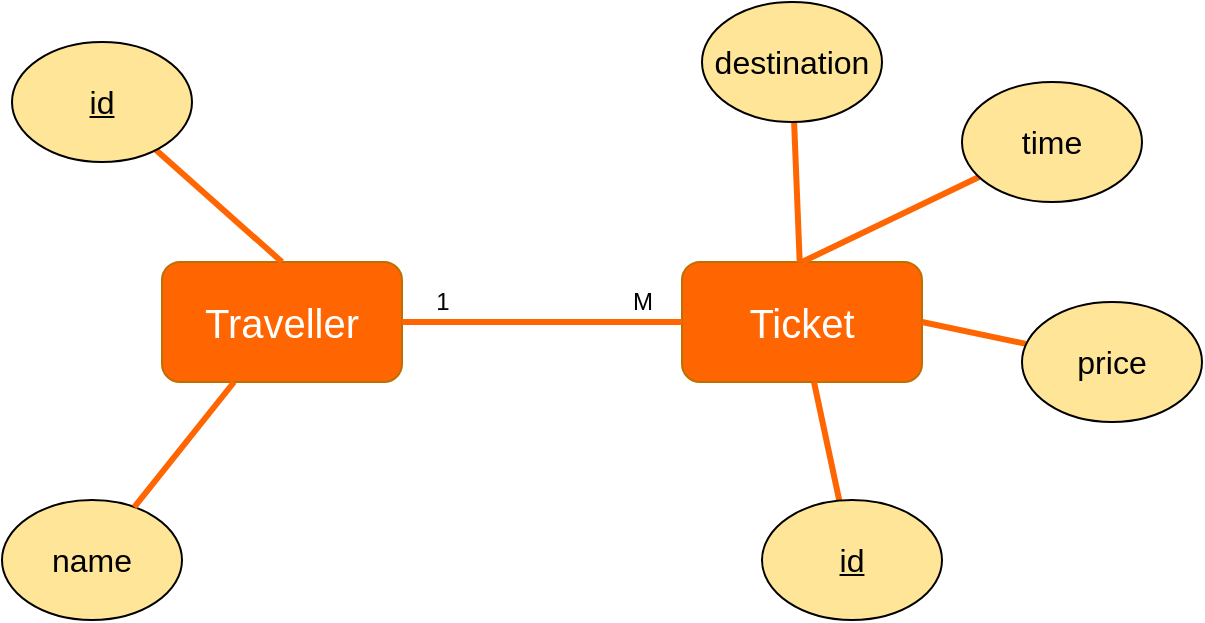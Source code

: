 <mxfile version="16.2.7" type="github"><diagram id="Arsce1lhnxzf3GvLfII_" name="第1頁"><mxGraphModel dx="1422" dy="744" grid="1" gridSize="10" guides="1" tooltips="1" connect="1" arrows="1" fold="1" page="1" pageScale="1" pageWidth="1169" pageHeight="827" math="0" shadow="0"><root><mxCell id="0"/><mxCell id="1" parent="0"/><mxCell id="E4SNyfFL3VlagMdcjmCh-1" value="Traveller" style="rounded=1;whiteSpace=wrap;html=1;fillColor=#FF6602;strokeColor=#BD7000;fontColor=#FFFFFF;fontSize=20;" parent="1" vertex="1"><mxGeometry x="360" y="270" width="120" height="60" as="geometry"/></mxCell><mxCell id="E4SNyfFL3VlagMdcjmCh-4" value="1" style="text;html=1;align=center;verticalAlign=middle;resizable=0;points=[];autosize=1;strokeColor=none;fillColor=none;" parent="1" vertex="1"><mxGeometry x="490" y="280" width="20" height="20" as="geometry"/></mxCell><mxCell id="E4SNyfFL3VlagMdcjmCh-5" value="&lt;div&gt;M&lt;/div&gt;" style="text;html=1;align=center;verticalAlign=middle;resizable=0;points=[];autosize=1;strokeColor=none;fillColor=none;" parent="1" vertex="1"><mxGeometry x="590" y="280" width="20" height="20" as="geometry"/></mxCell><mxCell id="E4SNyfFL3VlagMdcjmCh-12" style="edgeStyle=none;rounded=0;orthogonalLoop=1;jettySize=auto;html=1;entryX=0.5;entryY=0;entryDx=0;entryDy=0;fontSize=16;fontColor=#FFFFFF;endArrow=none;endFill=0;strokeColor=#FF6602;strokeWidth=3;" parent="1" source="E4SNyfFL3VlagMdcjmCh-6" target="E4SNyfFL3VlagMdcjmCh-1" edge="1"><mxGeometry relative="1" as="geometry"/></mxCell><mxCell id="E4SNyfFL3VlagMdcjmCh-6" value="&lt;u&gt;id&lt;/u&gt;" style="ellipse;whiteSpace=wrap;html=1;fillColor=#FFE598;fontSize=16;" parent="1" vertex="1"><mxGeometry x="285" y="160" width="90" height="60" as="geometry"/></mxCell><mxCell id="E4SNyfFL3VlagMdcjmCh-9" value="Ticket" style="rounded=1;whiteSpace=wrap;html=1;fillColor=#FF6602;strokeColor=#BD7000;fontColor=#FFFFFF;fontSize=20;" parent="1" vertex="1"><mxGeometry x="620" y="270" width="120" height="60" as="geometry"/></mxCell><mxCell id="E4SNyfFL3VlagMdcjmCh-10" value="name" style="ellipse;whiteSpace=wrap;html=1;fillColor=#FFE598;fontSize=16;" parent="1" vertex="1"><mxGeometry x="280" y="389" width="90" height="60" as="geometry"/></mxCell><mxCell id="E4SNyfFL3VlagMdcjmCh-26" style="edgeStyle=none;rounded=0;orthogonalLoop=1;jettySize=auto;html=1;fontSize=16;fontColor=#FFFFFF;endArrow=none;endFill=0;strokeColor=#FF6602;strokeWidth=3;" parent="1" source="E4SNyfFL3VlagMdcjmCh-19" edge="1"><mxGeometry relative="1" as="geometry"><mxPoint x="686" y="330" as="targetPoint"/></mxGeometry></mxCell><mxCell id="E4SNyfFL3VlagMdcjmCh-19" value="id" style="ellipse;whiteSpace=wrap;html=1;fillColor=#FFE598;fontSize=16;fontStyle=4" parent="1" vertex="1"><mxGeometry x="660" y="389" width="90" height="60" as="geometry"/></mxCell><mxCell id="E4SNyfFL3VlagMdcjmCh-27" style="edgeStyle=none;rounded=0;orthogonalLoop=1;jettySize=auto;html=1;entryX=1;entryY=0.5;entryDx=0;entryDy=0;fontSize=16;fontColor=#FFFFFF;endArrow=none;endFill=0;strokeColor=#FF6602;strokeWidth=3;" parent="1" source="E4SNyfFL3VlagMdcjmCh-20" target="E4SNyfFL3VlagMdcjmCh-9" edge="1"><mxGeometry relative="1" as="geometry"/></mxCell><mxCell id="E4SNyfFL3VlagMdcjmCh-20" value="price" style="ellipse;whiteSpace=wrap;html=1;fillColor=#FFE598;fontSize=16;" parent="1" vertex="1"><mxGeometry x="790" y="290" width="90" height="60" as="geometry"/></mxCell><mxCell id="E4SNyfFL3VlagMdcjmCh-28" style="edgeStyle=none;rounded=0;orthogonalLoop=1;jettySize=auto;html=1;entryX=0.5;entryY=0;entryDx=0;entryDy=0;fontSize=16;fontColor=#FFFFFF;endArrow=none;endFill=0;strokeColor=#FF6602;strokeWidth=3;" parent="1" source="E4SNyfFL3VlagMdcjmCh-21" target="E4SNyfFL3VlagMdcjmCh-9" edge="1"><mxGeometry relative="1" as="geometry"/></mxCell><mxCell id="E4SNyfFL3VlagMdcjmCh-21" value="time" style="ellipse;whiteSpace=wrap;html=1;fillColor=#FFE598;fontSize=16;" parent="1" vertex="1"><mxGeometry x="760" y="180" width="90" height="60" as="geometry"/></mxCell><mxCell id="E4SNyfFL3VlagMdcjmCh-29" style="edgeStyle=none;rounded=0;orthogonalLoop=1;jettySize=auto;html=1;fontSize=16;fontColor=#FFFFFF;endArrow=none;endFill=0;strokeColor=#FF6602;strokeWidth=3;" parent="1" source="E4SNyfFL3VlagMdcjmCh-22" target="E4SNyfFL3VlagMdcjmCh-9" edge="1"><mxGeometry relative="1" as="geometry"/></mxCell><mxCell id="E4SNyfFL3VlagMdcjmCh-22" value="destination" style="ellipse;whiteSpace=wrap;html=1;fillColor=#FFE598;fontSize=16;" parent="1" vertex="1"><mxGeometry x="630" y="140" width="90" height="60" as="geometry"/></mxCell><mxCell id="E4SNyfFL3VlagMdcjmCh-30" style="edgeStyle=none;rounded=0;orthogonalLoop=1;jettySize=auto;html=1;fontSize=16;fontColor=#FFFFFF;endArrow=none;endFill=0;strokeColor=#FF6602;strokeWidth=3;" parent="1" source="E4SNyfFL3VlagMdcjmCh-10" target="E4SNyfFL3VlagMdcjmCh-1" edge="1"><mxGeometry relative="1" as="geometry"><mxPoint x="426.412" y="413.283" as="sourcePoint"/><mxPoint x="413.58" y="354" as="targetPoint"/></mxGeometry></mxCell><mxCell id="E4SNyfFL3VlagMdcjmCh-31" style="edgeStyle=none;rounded=0;orthogonalLoop=1;jettySize=auto;html=1;fontSize=16;fontColor=#FFFFFF;endArrow=none;endFill=0;strokeColor=#FF6602;strokeWidth=3;entryX=0;entryY=0.5;entryDx=0;entryDy=0;" parent="1" source="E4SNyfFL3VlagMdcjmCh-1" target="E4SNyfFL3VlagMdcjmCh-9" edge="1"><mxGeometry relative="1" as="geometry"><mxPoint x="335" y="399" as="sourcePoint"/><mxPoint x="397.978" y="340" as="targetPoint"/></mxGeometry></mxCell></root></mxGraphModel></diagram></mxfile>
